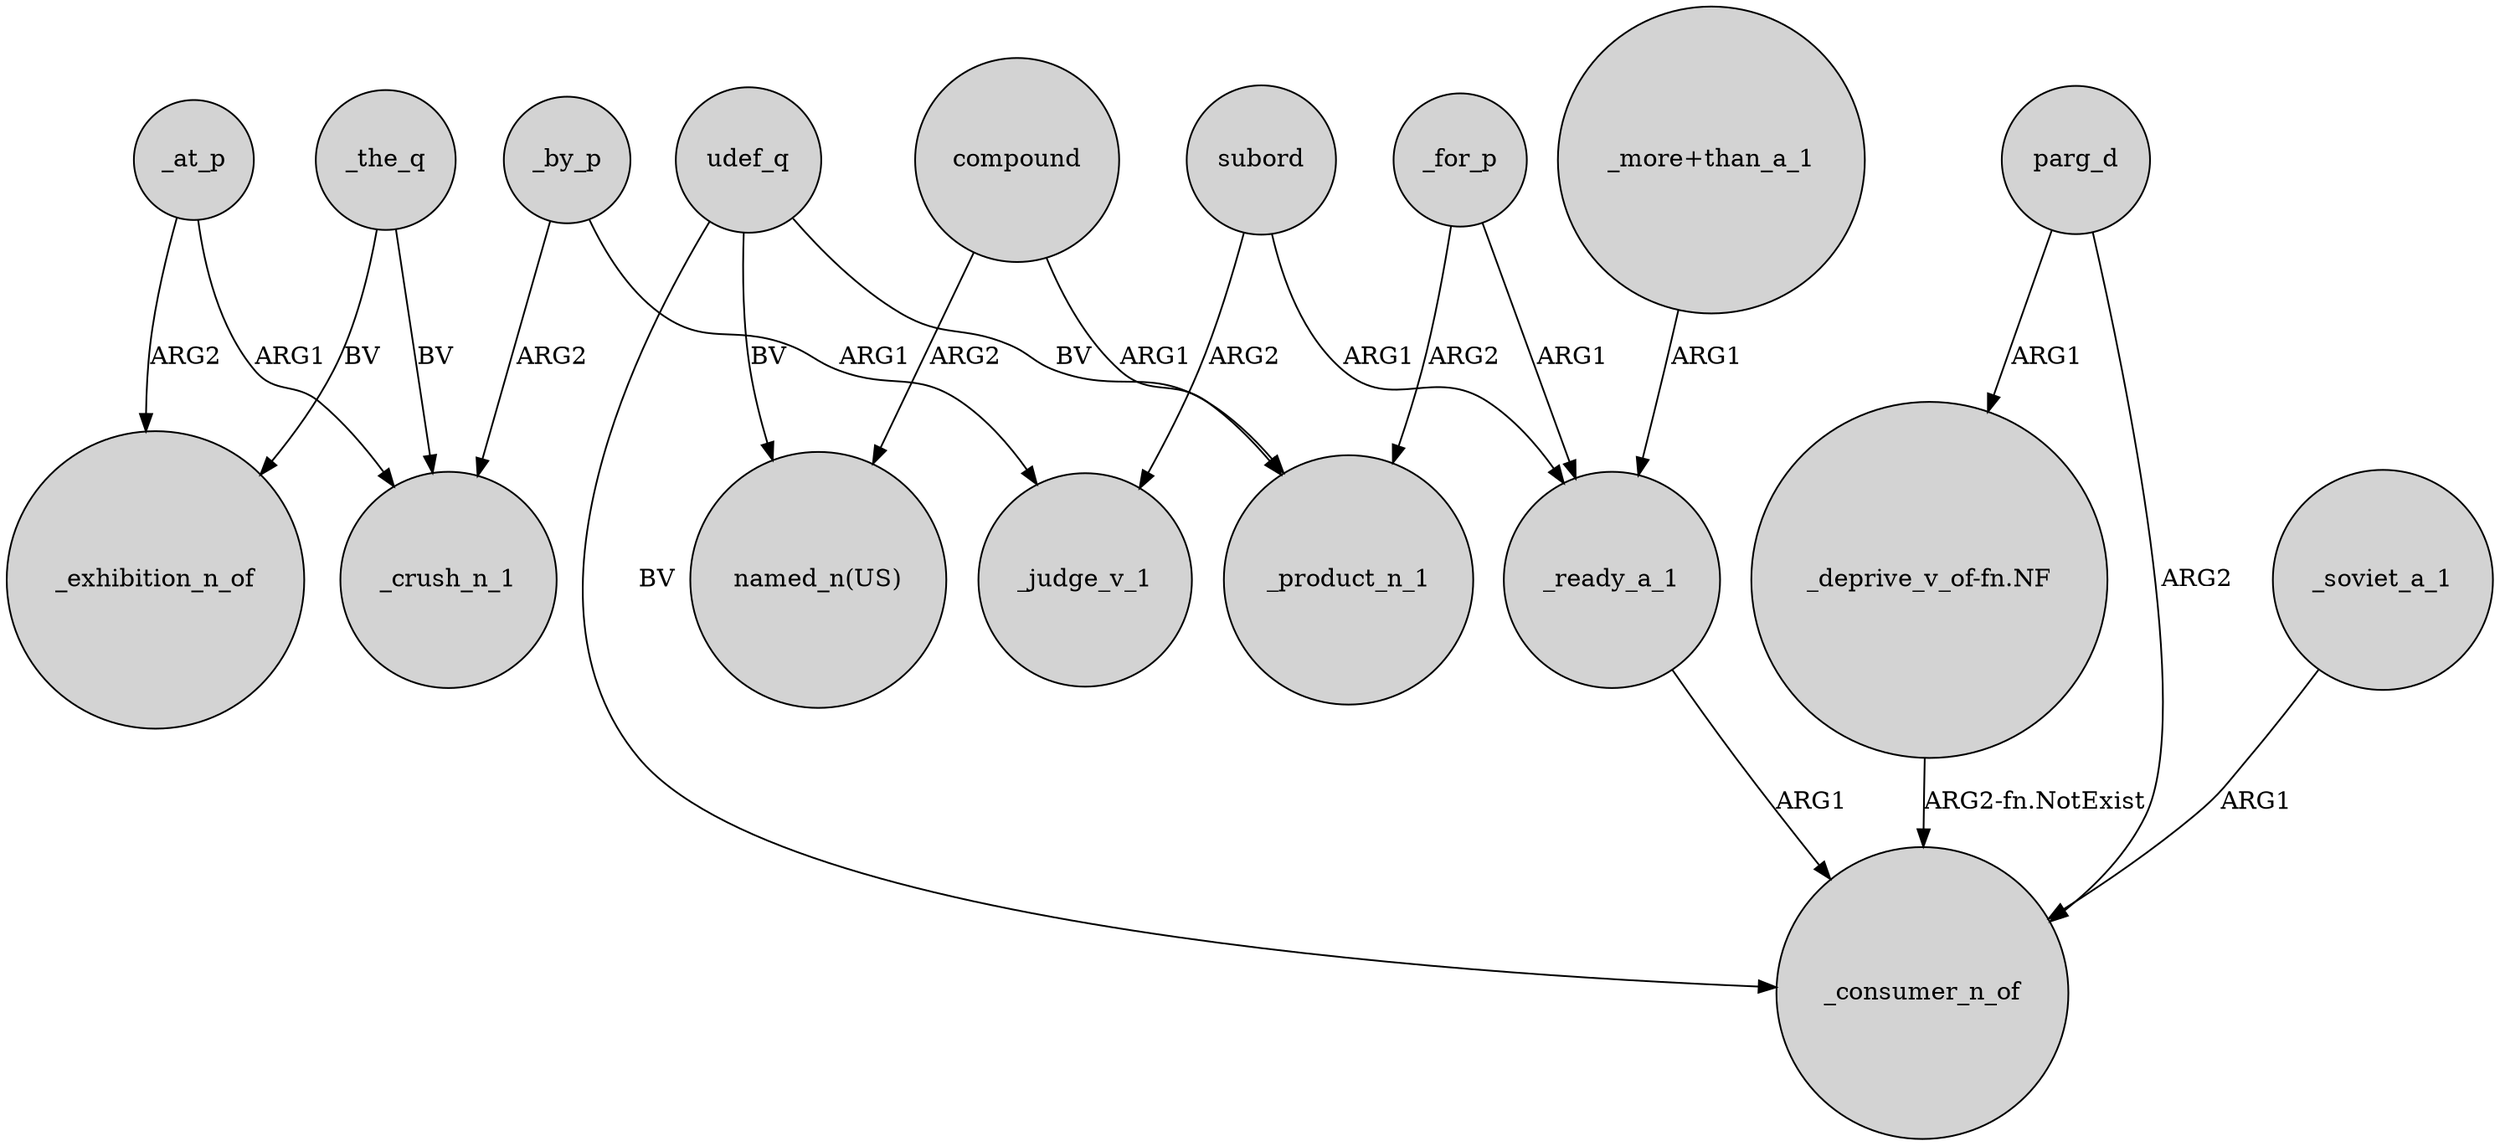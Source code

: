 digraph {
	node [shape=circle style=filled]
	subord -> _judge_v_1 [label=ARG2]
	compound -> _product_n_1 [label=ARG1]
	udef_q -> "named_n(US)" [label=BV]
	_at_p -> _crush_n_1 [label=ARG1]
	_at_p -> _exhibition_n_of [label=ARG2]
	parg_d -> "_deprive_v_of-fn.NF" [label=ARG1]
	_for_p -> _product_n_1 [label=ARG2]
	_by_p -> _judge_v_1 [label=ARG1]
	_the_q -> _crush_n_1 [label=BV]
	_for_p -> _ready_a_1 [label=ARG1]
	compound -> "named_n(US)" [label=ARG2]
	"_more+than_a_1" -> _ready_a_1 [label=ARG1]
	_soviet_a_1 -> _consumer_n_of [label=ARG1]
	_by_p -> _crush_n_1 [label=ARG2]
	parg_d -> _consumer_n_of [label=ARG2]
	udef_q -> _consumer_n_of [label=BV]
	_ready_a_1 -> _consumer_n_of [label=ARG1]
	udef_q -> _product_n_1 [label=BV]
	subord -> _ready_a_1 [label=ARG1]
	_the_q -> _exhibition_n_of [label=BV]
	"_deprive_v_of-fn.NF" -> _consumer_n_of [label="ARG2-fn.NotExist"]
}
